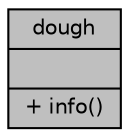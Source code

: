 digraph "dough"
{
 // LATEX_PDF_SIZE
  bgcolor="transparent";
  edge [fontname="Helvetica",fontsize="10",labelfontname="Helvetica",labelfontsize="10"];
  node [fontname="Helvetica",fontsize="10",shape=record];
  Node1 [label="{dough\n||+ info()\l}",height=0.2,width=0.4,color="black", fillcolor="grey75", style="filled", fontcolor="black",tooltip="Тесто"];
}
